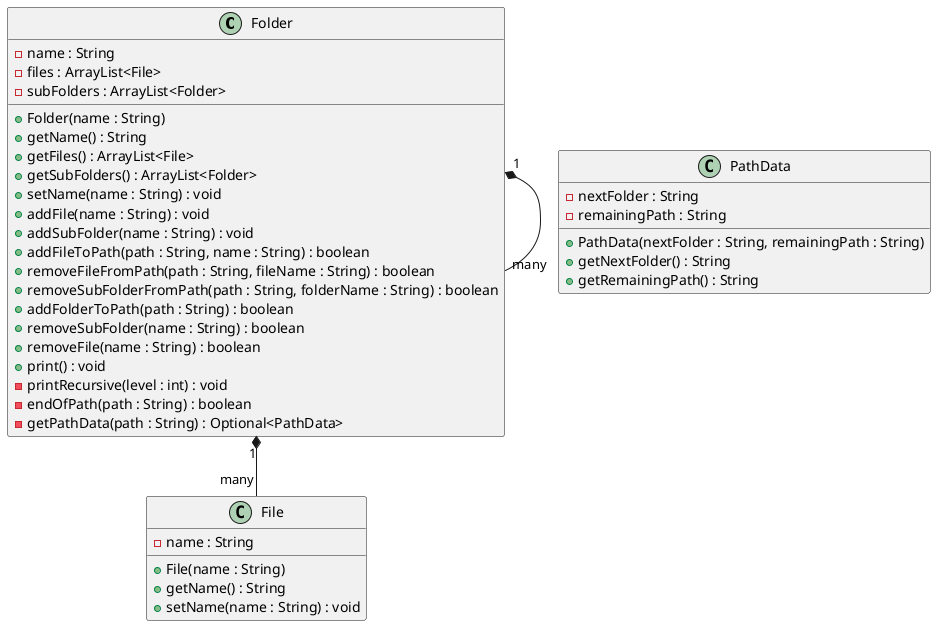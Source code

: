 @startuml
'https://plantuml.com/class-diagram

class Folder {
    - name : String
    - files : ArrayList<File>
    - subFolders : ArrayList<Folder>
    + Folder(name : String)
    + getName() : String
    + getFiles() : ArrayList<File>
    + getSubFolders() : ArrayList<Folder>
    + setName(name : String) : void
    + addFile(name : String) : void
    + addSubFolder(name : String) : void
    + addFileToPath(path : String, name : String) : boolean
    + removeFileFromPath(path : String, fileName : String) : boolean
    + removeSubFolderFromPath(path : String, folderName : String) : boolean
    + addFolderToPath(path : String) : boolean
    + removeSubFolder(name : String) : boolean
    + removeFile(name : String) : boolean
    + print() : void
    - printRecursive(level : int) : void
    - endOfPath(path : String) : boolean
    - getPathData(path : String) : Optional<PathData>
}

class PathData {
    - nextFolder : String
    - remainingPath : String
    + PathData(nextFolder : String, remainingPath : String)
    + getNextFolder() : String
    + getRemainingPath() : String
}

class File {
    - name : String
    + File(name : String)
    + getName() : String
    + setName(name : String) : void
}

Folder "1" *-- "many" File
Folder "1" *-- "many" Folder



@enduml